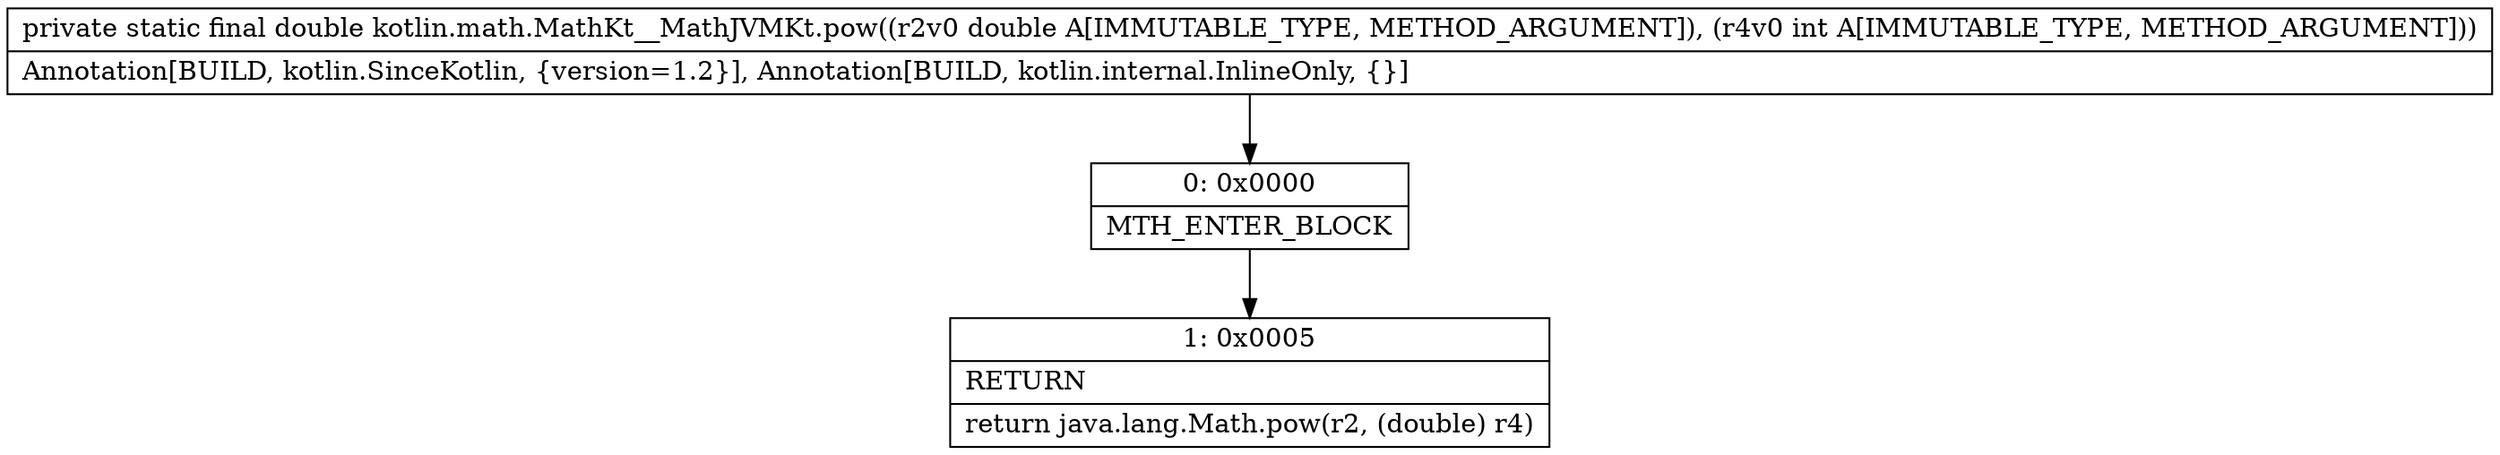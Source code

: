 digraph "CFG forkotlin.math.MathKt__MathJVMKt.pow(DI)D" {
Node_0 [shape=record,label="{0\:\ 0x0000|MTH_ENTER_BLOCK\l}"];
Node_1 [shape=record,label="{1\:\ 0x0005|RETURN\l|return java.lang.Math.pow(r2, (double) r4)\l}"];
MethodNode[shape=record,label="{private static final double kotlin.math.MathKt__MathJVMKt.pow((r2v0 double A[IMMUTABLE_TYPE, METHOD_ARGUMENT]), (r4v0 int A[IMMUTABLE_TYPE, METHOD_ARGUMENT]))  | Annotation[BUILD, kotlin.SinceKotlin, \{version=1.2\}], Annotation[BUILD, kotlin.internal.InlineOnly, \{\}]\l}"];
MethodNode -> Node_0;
Node_0 -> Node_1;
}

